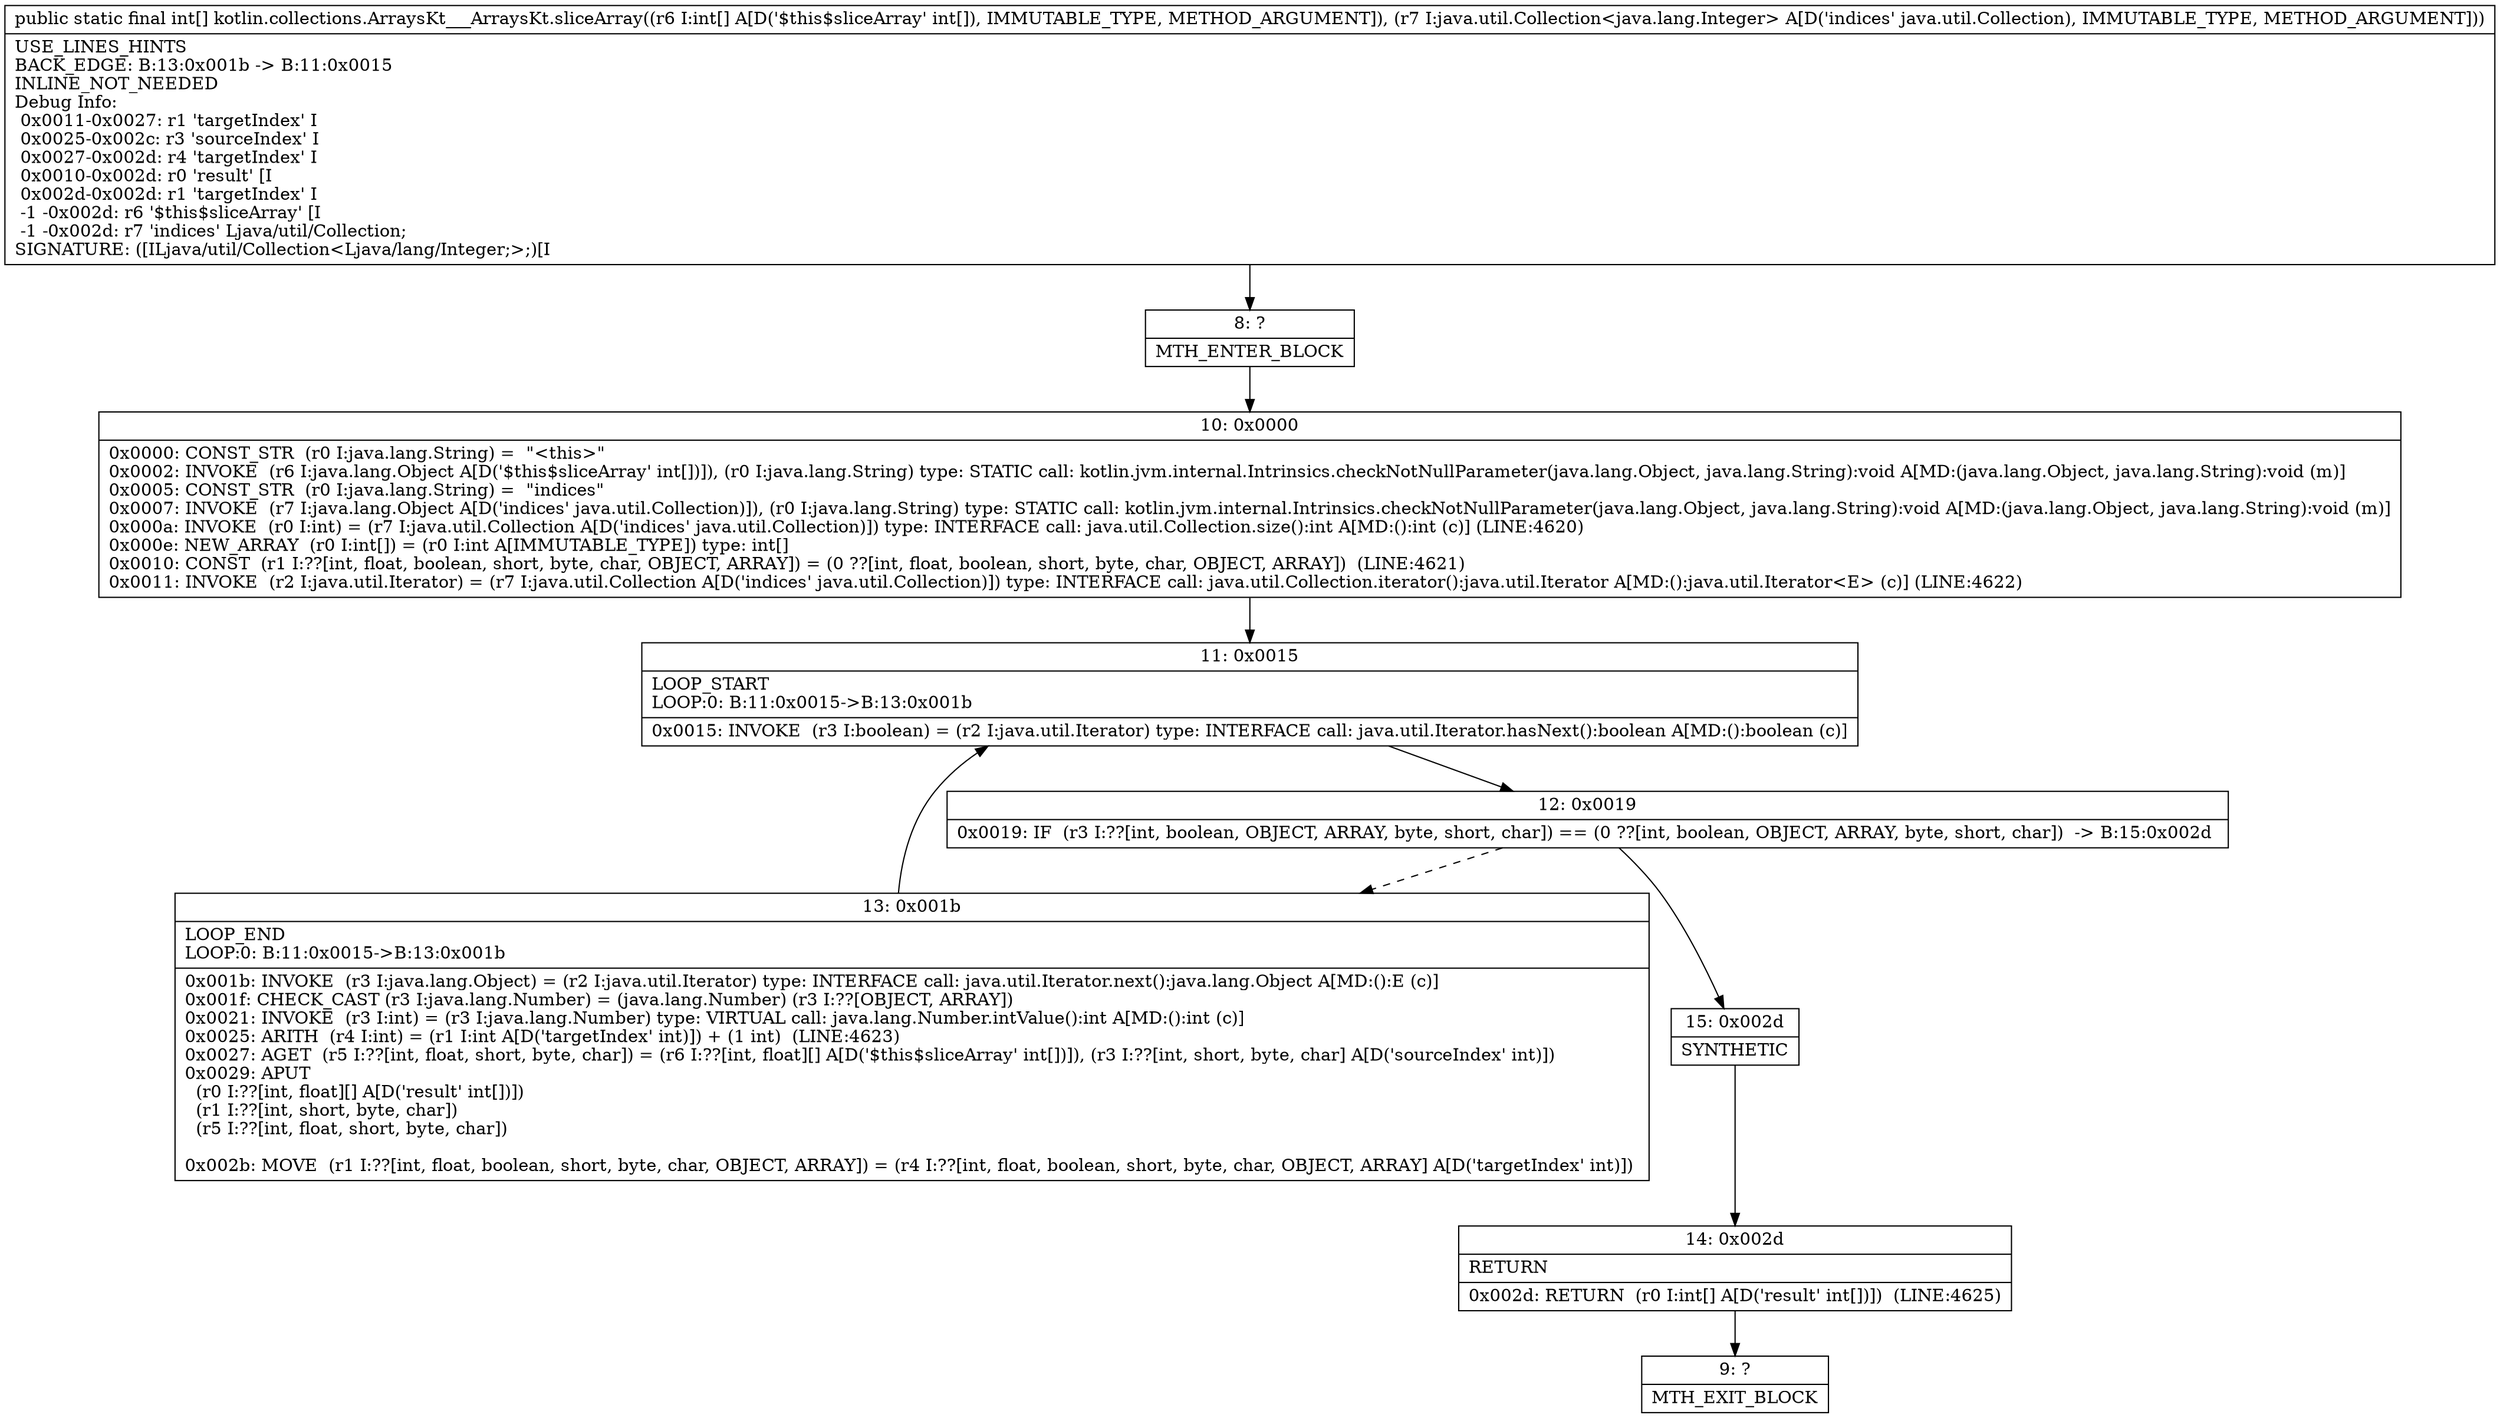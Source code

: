 digraph "CFG forkotlin.collections.ArraysKt___ArraysKt.sliceArray([ILjava\/util\/Collection;)[I" {
Node_8 [shape=record,label="{8\:\ ?|MTH_ENTER_BLOCK\l}"];
Node_10 [shape=record,label="{10\:\ 0x0000|0x0000: CONST_STR  (r0 I:java.lang.String) =  \"\<this\>\" \l0x0002: INVOKE  (r6 I:java.lang.Object A[D('$this$sliceArray' int[])]), (r0 I:java.lang.String) type: STATIC call: kotlin.jvm.internal.Intrinsics.checkNotNullParameter(java.lang.Object, java.lang.String):void A[MD:(java.lang.Object, java.lang.String):void (m)]\l0x0005: CONST_STR  (r0 I:java.lang.String) =  \"indices\" \l0x0007: INVOKE  (r7 I:java.lang.Object A[D('indices' java.util.Collection)]), (r0 I:java.lang.String) type: STATIC call: kotlin.jvm.internal.Intrinsics.checkNotNullParameter(java.lang.Object, java.lang.String):void A[MD:(java.lang.Object, java.lang.String):void (m)]\l0x000a: INVOKE  (r0 I:int) = (r7 I:java.util.Collection A[D('indices' java.util.Collection)]) type: INTERFACE call: java.util.Collection.size():int A[MD:():int (c)] (LINE:4620)\l0x000e: NEW_ARRAY  (r0 I:int[]) = (r0 I:int A[IMMUTABLE_TYPE]) type: int[] \l0x0010: CONST  (r1 I:??[int, float, boolean, short, byte, char, OBJECT, ARRAY]) = (0 ??[int, float, boolean, short, byte, char, OBJECT, ARRAY])  (LINE:4621)\l0x0011: INVOKE  (r2 I:java.util.Iterator) = (r7 I:java.util.Collection A[D('indices' java.util.Collection)]) type: INTERFACE call: java.util.Collection.iterator():java.util.Iterator A[MD:():java.util.Iterator\<E\> (c)] (LINE:4622)\l}"];
Node_11 [shape=record,label="{11\:\ 0x0015|LOOP_START\lLOOP:0: B:11:0x0015\-\>B:13:0x001b\l|0x0015: INVOKE  (r3 I:boolean) = (r2 I:java.util.Iterator) type: INTERFACE call: java.util.Iterator.hasNext():boolean A[MD:():boolean (c)]\l}"];
Node_12 [shape=record,label="{12\:\ 0x0019|0x0019: IF  (r3 I:??[int, boolean, OBJECT, ARRAY, byte, short, char]) == (0 ??[int, boolean, OBJECT, ARRAY, byte, short, char])  \-\> B:15:0x002d \l}"];
Node_13 [shape=record,label="{13\:\ 0x001b|LOOP_END\lLOOP:0: B:11:0x0015\-\>B:13:0x001b\l|0x001b: INVOKE  (r3 I:java.lang.Object) = (r2 I:java.util.Iterator) type: INTERFACE call: java.util.Iterator.next():java.lang.Object A[MD:():E (c)]\l0x001f: CHECK_CAST (r3 I:java.lang.Number) = (java.lang.Number) (r3 I:??[OBJECT, ARRAY]) \l0x0021: INVOKE  (r3 I:int) = (r3 I:java.lang.Number) type: VIRTUAL call: java.lang.Number.intValue():int A[MD:():int (c)]\l0x0025: ARITH  (r4 I:int) = (r1 I:int A[D('targetIndex' int)]) + (1 int)  (LINE:4623)\l0x0027: AGET  (r5 I:??[int, float, short, byte, char]) = (r6 I:??[int, float][] A[D('$this$sliceArray' int[])]), (r3 I:??[int, short, byte, char] A[D('sourceIndex' int)]) \l0x0029: APUT  \l  (r0 I:??[int, float][] A[D('result' int[])])\l  (r1 I:??[int, short, byte, char])\l  (r5 I:??[int, float, short, byte, char])\l \l0x002b: MOVE  (r1 I:??[int, float, boolean, short, byte, char, OBJECT, ARRAY]) = (r4 I:??[int, float, boolean, short, byte, char, OBJECT, ARRAY] A[D('targetIndex' int)]) \l}"];
Node_15 [shape=record,label="{15\:\ 0x002d|SYNTHETIC\l}"];
Node_14 [shape=record,label="{14\:\ 0x002d|RETURN\l|0x002d: RETURN  (r0 I:int[] A[D('result' int[])])  (LINE:4625)\l}"];
Node_9 [shape=record,label="{9\:\ ?|MTH_EXIT_BLOCK\l}"];
MethodNode[shape=record,label="{public static final int[] kotlin.collections.ArraysKt___ArraysKt.sliceArray((r6 I:int[] A[D('$this$sliceArray' int[]), IMMUTABLE_TYPE, METHOD_ARGUMENT]), (r7 I:java.util.Collection\<java.lang.Integer\> A[D('indices' java.util.Collection), IMMUTABLE_TYPE, METHOD_ARGUMENT]))  | USE_LINES_HINTS\lBACK_EDGE: B:13:0x001b \-\> B:11:0x0015\lINLINE_NOT_NEEDED\lDebug Info:\l  0x0011\-0x0027: r1 'targetIndex' I\l  0x0025\-0x002c: r3 'sourceIndex' I\l  0x0027\-0x002d: r4 'targetIndex' I\l  0x0010\-0x002d: r0 'result' [I\l  0x002d\-0x002d: r1 'targetIndex' I\l  \-1 \-0x002d: r6 '$this$sliceArray' [I\l  \-1 \-0x002d: r7 'indices' Ljava\/util\/Collection;\lSIGNATURE: ([ILjava\/util\/Collection\<Ljava\/lang\/Integer;\>;)[I\l}"];
MethodNode -> Node_8;Node_8 -> Node_10;
Node_10 -> Node_11;
Node_11 -> Node_12;
Node_12 -> Node_13[style=dashed];
Node_12 -> Node_15;
Node_13 -> Node_11;
Node_15 -> Node_14;
Node_14 -> Node_9;
}

